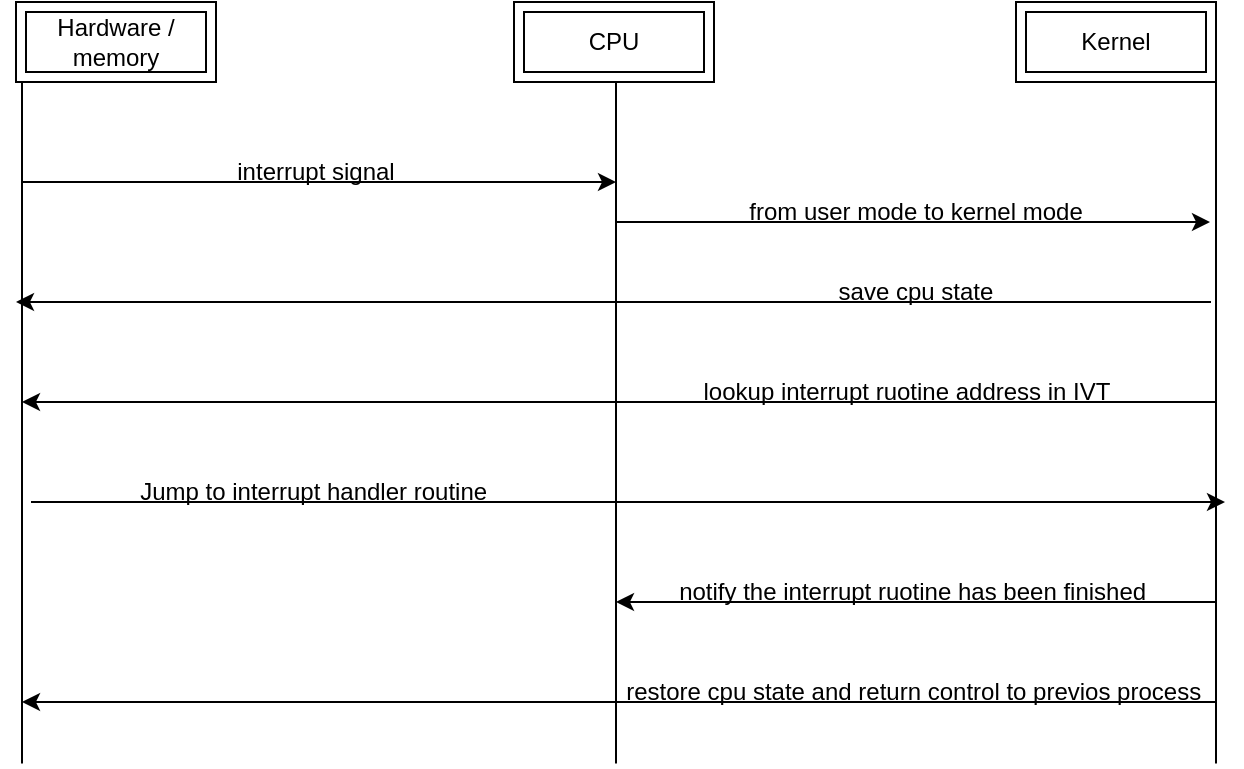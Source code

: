 <mxfile version="21.1.8" type="github">
  <diagram name="Page-1" id="JJRbDX38c3A1kodHugt0">
    <mxGraphModel dx="3482" dy="482" grid="1" gridSize="10" guides="1" tooltips="1" connect="1" arrows="1" fold="1" page="1" pageScale="1" pageWidth="291" pageHeight="413" math="0" shadow="0">
      <root>
        <mxCell id="0" />
        <mxCell id="1" parent="0" />
        <mxCell id="-8BxjjdGAjTVkxXBuWPM-1" value="Hardware / memory" style="shape=ext;margin=3;double=1;whiteSpace=wrap;html=1;align=center;" vertex="1" parent="1">
          <mxGeometry x="-2040" y="30" width="100" height="40" as="geometry" />
        </mxCell>
        <mxCell id="-8BxjjdGAjTVkxXBuWPM-2" value="CPU" style="shape=ext;margin=3;double=1;whiteSpace=wrap;html=1;align=center;" vertex="1" parent="1">
          <mxGeometry x="-1791" y="30" width="100" height="40" as="geometry" />
        </mxCell>
        <mxCell id="-8BxjjdGAjTVkxXBuWPM-3" value="" style="endArrow=none;html=1;rounded=0;" edge="1" parent="1">
          <mxGeometry width="50" height="50" relative="1" as="geometry">
            <mxPoint x="-2037" y="410.69" as="sourcePoint" />
            <mxPoint x="-2037" y="70" as="targetPoint" />
          </mxGeometry>
        </mxCell>
        <mxCell id="-8BxjjdGAjTVkxXBuWPM-4" value="" style="endArrow=none;html=1;rounded=0;" edge="1" parent="1">
          <mxGeometry width="50" height="50" relative="1" as="geometry">
            <mxPoint x="-1740" y="410.69" as="sourcePoint" />
            <mxPoint x="-1740" y="70" as="targetPoint" />
          </mxGeometry>
        </mxCell>
        <mxCell id="-8BxjjdGAjTVkxXBuWPM-5" value="" style="endArrow=classic;html=1;rounded=0;" edge="1" parent="1">
          <mxGeometry width="50" height="50" relative="1" as="geometry">
            <mxPoint x="-2037" y="120" as="sourcePoint" />
            <mxPoint x="-1740" y="120" as="targetPoint" />
          </mxGeometry>
        </mxCell>
        <mxCell id="-8BxjjdGAjTVkxXBuWPM-6" value="interrupt signal" style="text;html=1;strokeColor=none;fillColor=none;align=center;verticalAlign=middle;whiteSpace=wrap;rounded=0;" vertex="1" parent="1">
          <mxGeometry x="-1940" y="100" width="100" height="30" as="geometry" />
        </mxCell>
        <mxCell id="-8BxjjdGAjTVkxXBuWPM-8" value="" style="endArrow=classic;html=1;rounded=0;" edge="1" parent="1">
          <mxGeometry width="50" height="50" relative="1" as="geometry">
            <mxPoint x="-1442.5" y="180" as="sourcePoint" />
            <mxPoint x="-2040" y="180" as="targetPoint" />
          </mxGeometry>
        </mxCell>
        <mxCell id="-8BxjjdGAjTVkxXBuWPM-10" value="save cpu state" style="text;html=1;strokeColor=none;fillColor=none;align=center;verticalAlign=middle;whiteSpace=wrap;rounded=0;" vertex="1" parent="1">
          <mxGeometry x="-1640" y="160" width="100" height="30" as="geometry" />
        </mxCell>
        <mxCell id="-8BxjjdGAjTVkxXBuWPM-11" value="" style="endArrow=classic;html=1;rounded=0;" edge="1" parent="1">
          <mxGeometry width="50" height="50" relative="1" as="geometry">
            <mxPoint x="-1440" y="230" as="sourcePoint" />
            <mxPoint x="-2037" y="230" as="targetPoint" />
          </mxGeometry>
        </mxCell>
        <mxCell id="-8BxjjdGAjTVkxXBuWPM-12" value="lookup interrupt ruotine address in IVT" style="text;html=1;strokeColor=none;fillColor=none;align=center;verticalAlign=middle;whiteSpace=wrap;rounded=0;" vertex="1" parent="1">
          <mxGeometry x="-1699" y="210" width="209" height="30" as="geometry" />
        </mxCell>
        <mxCell id="-8BxjjdGAjTVkxXBuWPM-14" value="Kernel" style="shape=ext;margin=3;double=1;whiteSpace=wrap;html=1;align=center;" vertex="1" parent="1">
          <mxGeometry x="-1540" y="30" width="100" height="40" as="geometry" />
        </mxCell>
        <mxCell id="-8BxjjdGAjTVkxXBuWPM-15" value="" style="endArrow=classic;html=1;rounded=0;" edge="1" parent="1">
          <mxGeometry width="50" height="50" relative="1" as="geometry">
            <mxPoint x="-1740" y="140" as="sourcePoint" />
            <mxPoint x="-1443" y="140" as="targetPoint" />
          </mxGeometry>
        </mxCell>
        <mxCell id="-8BxjjdGAjTVkxXBuWPM-16" value="" style="endArrow=none;html=1;rounded=0;" edge="1" parent="1">
          <mxGeometry width="50" height="50" relative="1" as="geometry">
            <mxPoint x="-1440" y="410.69" as="sourcePoint" />
            <mxPoint x="-1440" y="70" as="targetPoint" />
          </mxGeometry>
        </mxCell>
        <mxCell id="-8BxjjdGAjTVkxXBuWPM-17" value="from user mode to kernel mode" style="text;html=1;strokeColor=none;fillColor=none;align=center;verticalAlign=middle;whiteSpace=wrap;rounded=0;" vertex="1" parent="1">
          <mxGeometry x="-1690" y="120" width="200" height="30" as="geometry" />
        </mxCell>
        <mxCell id="-8BxjjdGAjTVkxXBuWPM-21" value="" style="endArrow=classic;html=1;rounded=0;" edge="1" parent="1">
          <mxGeometry width="50" height="50" relative="1" as="geometry">
            <mxPoint x="-2032.5" y="280" as="sourcePoint" />
            <mxPoint x="-1435.5" y="280" as="targetPoint" />
          </mxGeometry>
        </mxCell>
        <mxCell id="-8BxjjdGAjTVkxXBuWPM-22" value="Jump to interrupt handler routine&amp;nbsp;" style="text;html=1;strokeColor=none;fillColor=none;align=center;verticalAlign=middle;whiteSpace=wrap;rounded=0;" vertex="1" parent="1">
          <mxGeometry x="-1994.5" y="260" width="209" height="30" as="geometry" />
        </mxCell>
        <mxCell id="-8BxjjdGAjTVkxXBuWPM-23" value="" style="endArrow=classic;html=1;rounded=0;" edge="1" parent="1">
          <mxGeometry width="50" height="50" relative="1" as="geometry">
            <mxPoint x="-1440" y="330" as="sourcePoint" />
            <mxPoint x="-1740" y="330" as="targetPoint" />
          </mxGeometry>
        </mxCell>
        <mxCell id="-8BxjjdGAjTVkxXBuWPM-24" value="notify the interrupt ruotine has been finished&amp;nbsp;" style="text;html=1;strokeColor=none;fillColor=none;align=center;verticalAlign=middle;whiteSpace=wrap;rounded=0;" vertex="1" parent="1">
          <mxGeometry x="-1725" y="310" width="270" height="30" as="geometry" />
        </mxCell>
        <mxCell id="-8BxjjdGAjTVkxXBuWPM-26" value="" style="endArrow=classic;html=1;rounded=0;" edge="1" parent="1">
          <mxGeometry width="50" height="50" relative="1" as="geometry">
            <mxPoint x="-1439.5" y="380" as="sourcePoint" />
            <mxPoint x="-2037" y="380" as="targetPoint" />
          </mxGeometry>
        </mxCell>
        <mxCell id="-8BxjjdGAjTVkxXBuWPM-27" value="restore cpu state and return control to previos process&amp;nbsp;" style="text;html=1;strokeColor=none;fillColor=none;align=center;verticalAlign=middle;whiteSpace=wrap;rounded=0;" vertex="1" parent="1">
          <mxGeometry x="-1744.5" y="360" width="309" height="30" as="geometry" />
        </mxCell>
      </root>
    </mxGraphModel>
  </diagram>
</mxfile>
